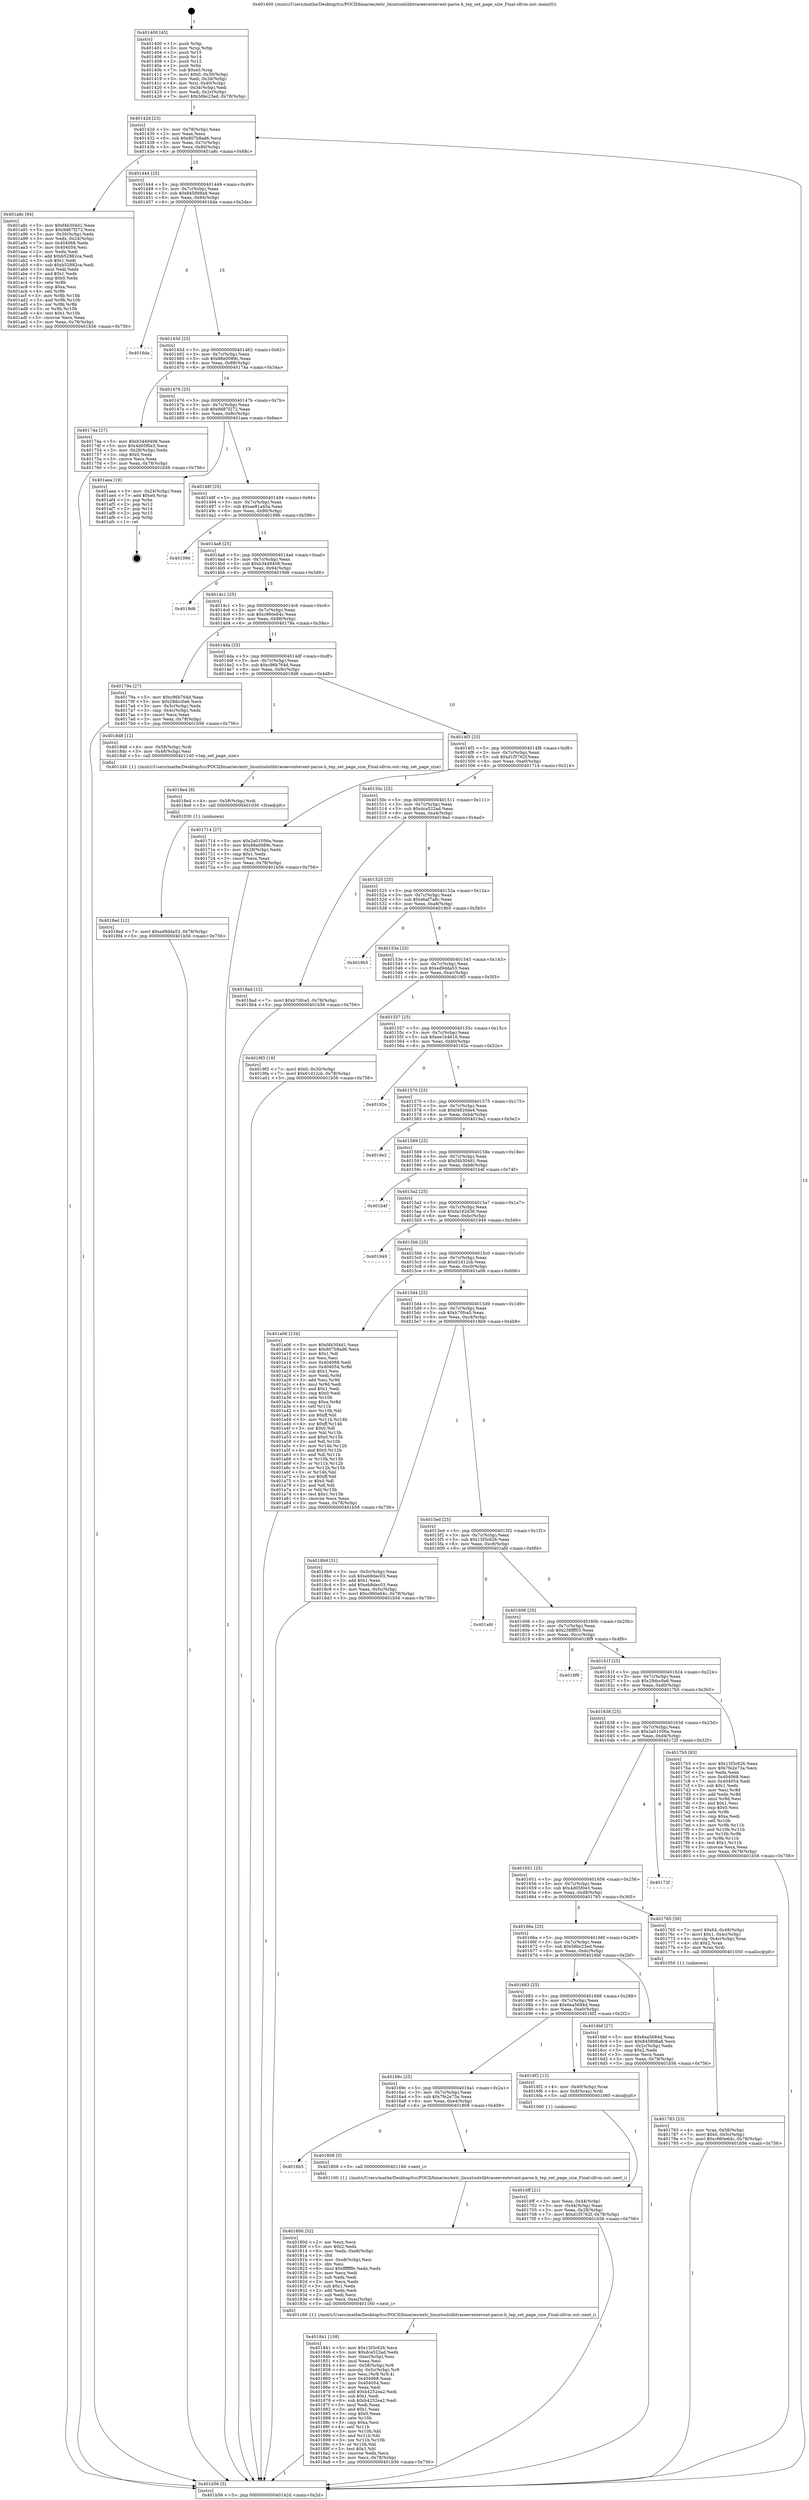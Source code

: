digraph "0x401400" {
  label = "0x401400 (/mnt/c/Users/mathe/Desktop/tcc/POCII/binaries/extr_linuxtoolslibtraceeventevent-parse.h_tep_set_page_size_Final-ollvm.out::main(0))"
  labelloc = "t"
  node[shape=record]

  Entry [label="",width=0.3,height=0.3,shape=circle,fillcolor=black,style=filled]
  "0x40142d" [label="{
     0x40142d [23]\l
     | [instrs]\l
     &nbsp;&nbsp;0x40142d \<+3\>: mov -0x78(%rbp),%eax\l
     &nbsp;&nbsp;0x401430 \<+2\>: mov %eax,%ecx\l
     &nbsp;&nbsp;0x401432 \<+6\>: sub $0x807b8ad6,%ecx\l
     &nbsp;&nbsp;0x401438 \<+3\>: mov %eax,-0x7c(%rbp)\l
     &nbsp;&nbsp;0x40143b \<+3\>: mov %ecx,-0x80(%rbp)\l
     &nbsp;&nbsp;0x40143e \<+6\>: je 0000000000401a8c \<main+0x68c\>\l
  }"]
  "0x401a8c" [label="{
     0x401a8c [94]\l
     | [instrs]\l
     &nbsp;&nbsp;0x401a8c \<+5\>: mov $0xf4b304d1,%eax\l
     &nbsp;&nbsp;0x401a91 \<+5\>: mov $0x9d87f272,%ecx\l
     &nbsp;&nbsp;0x401a96 \<+3\>: mov -0x30(%rbp),%edx\l
     &nbsp;&nbsp;0x401a99 \<+3\>: mov %edx,-0x24(%rbp)\l
     &nbsp;&nbsp;0x401a9c \<+7\>: mov 0x404068,%edx\l
     &nbsp;&nbsp;0x401aa3 \<+7\>: mov 0x404054,%esi\l
     &nbsp;&nbsp;0x401aaa \<+2\>: mov %edx,%edi\l
     &nbsp;&nbsp;0x401aac \<+6\>: add $0xb52982ca,%edi\l
     &nbsp;&nbsp;0x401ab2 \<+3\>: sub $0x1,%edi\l
     &nbsp;&nbsp;0x401ab5 \<+6\>: sub $0xb52982ca,%edi\l
     &nbsp;&nbsp;0x401abb \<+3\>: imul %edi,%edx\l
     &nbsp;&nbsp;0x401abe \<+3\>: and $0x1,%edx\l
     &nbsp;&nbsp;0x401ac1 \<+3\>: cmp $0x0,%edx\l
     &nbsp;&nbsp;0x401ac4 \<+4\>: sete %r8b\l
     &nbsp;&nbsp;0x401ac8 \<+3\>: cmp $0xa,%esi\l
     &nbsp;&nbsp;0x401acb \<+4\>: setl %r9b\l
     &nbsp;&nbsp;0x401acf \<+3\>: mov %r8b,%r10b\l
     &nbsp;&nbsp;0x401ad2 \<+3\>: and %r9b,%r10b\l
     &nbsp;&nbsp;0x401ad5 \<+3\>: xor %r9b,%r8b\l
     &nbsp;&nbsp;0x401ad8 \<+3\>: or %r8b,%r10b\l
     &nbsp;&nbsp;0x401adb \<+4\>: test $0x1,%r10b\l
     &nbsp;&nbsp;0x401adf \<+3\>: cmovne %ecx,%eax\l
     &nbsp;&nbsp;0x401ae2 \<+3\>: mov %eax,-0x78(%rbp)\l
     &nbsp;&nbsp;0x401ae5 \<+5\>: jmp 0000000000401b56 \<main+0x756\>\l
  }"]
  "0x401444" [label="{
     0x401444 [25]\l
     | [instrs]\l
     &nbsp;&nbsp;0x401444 \<+5\>: jmp 0000000000401449 \<main+0x49\>\l
     &nbsp;&nbsp;0x401449 \<+3\>: mov -0x7c(%rbp),%eax\l
     &nbsp;&nbsp;0x40144c \<+5\>: sub $0x845898a8,%eax\l
     &nbsp;&nbsp;0x401451 \<+6\>: mov %eax,-0x84(%rbp)\l
     &nbsp;&nbsp;0x401457 \<+6\>: je 00000000004016da \<main+0x2da\>\l
  }"]
  Exit [label="",width=0.3,height=0.3,shape=circle,fillcolor=black,style=filled,peripheries=2]
  "0x4016da" [label="{
     0x4016da\l
  }", style=dashed]
  "0x40145d" [label="{
     0x40145d [25]\l
     | [instrs]\l
     &nbsp;&nbsp;0x40145d \<+5\>: jmp 0000000000401462 \<main+0x62\>\l
     &nbsp;&nbsp;0x401462 \<+3\>: mov -0x7c(%rbp),%eax\l
     &nbsp;&nbsp;0x401465 \<+5\>: sub $0x88e0089c,%eax\l
     &nbsp;&nbsp;0x40146a \<+6\>: mov %eax,-0x88(%rbp)\l
     &nbsp;&nbsp;0x401470 \<+6\>: je 000000000040174a \<main+0x34a\>\l
  }"]
  "0x4018ed" [label="{
     0x4018ed [12]\l
     | [instrs]\l
     &nbsp;&nbsp;0x4018ed \<+7\>: movl $0xed9dda53,-0x78(%rbp)\l
     &nbsp;&nbsp;0x4018f4 \<+5\>: jmp 0000000000401b56 \<main+0x756\>\l
  }"]
  "0x40174a" [label="{
     0x40174a [27]\l
     | [instrs]\l
     &nbsp;&nbsp;0x40174a \<+5\>: mov $0xb3449408,%eax\l
     &nbsp;&nbsp;0x40174f \<+5\>: mov $0x4d05f0e3,%ecx\l
     &nbsp;&nbsp;0x401754 \<+3\>: mov -0x28(%rbp),%edx\l
     &nbsp;&nbsp;0x401757 \<+3\>: cmp $0x0,%edx\l
     &nbsp;&nbsp;0x40175a \<+3\>: cmove %ecx,%eax\l
     &nbsp;&nbsp;0x40175d \<+3\>: mov %eax,-0x78(%rbp)\l
     &nbsp;&nbsp;0x401760 \<+5\>: jmp 0000000000401b56 \<main+0x756\>\l
  }"]
  "0x401476" [label="{
     0x401476 [25]\l
     | [instrs]\l
     &nbsp;&nbsp;0x401476 \<+5\>: jmp 000000000040147b \<main+0x7b\>\l
     &nbsp;&nbsp;0x40147b \<+3\>: mov -0x7c(%rbp),%eax\l
     &nbsp;&nbsp;0x40147e \<+5\>: sub $0x9d87f272,%eax\l
     &nbsp;&nbsp;0x401483 \<+6\>: mov %eax,-0x8c(%rbp)\l
     &nbsp;&nbsp;0x401489 \<+6\>: je 0000000000401aea \<main+0x6ea\>\l
  }"]
  "0x4018e4" [label="{
     0x4018e4 [9]\l
     | [instrs]\l
     &nbsp;&nbsp;0x4018e4 \<+4\>: mov -0x58(%rbp),%rdi\l
     &nbsp;&nbsp;0x4018e8 \<+5\>: call 0000000000401030 \<free@plt\>\l
     | [calls]\l
     &nbsp;&nbsp;0x401030 \{1\} (unknown)\l
  }"]
  "0x401aea" [label="{
     0x401aea [19]\l
     | [instrs]\l
     &nbsp;&nbsp;0x401aea \<+3\>: mov -0x24(%rbp),%eax\l
     &nbsp;&nbsp;0x401aed \<+7\>: add $0xe0,%rsp\l
     &nbsp;&nbsp;0x401af4 \<+1\>: pop %rbx\l
     &nbsp;&nbsp;0x401af5 \<+2\>: pop %r12\l
     &nbsp;&nbsp;0x401af7 \<+2\>: pop %r14\l
     &nbsp;&nbsp;0x401af9 \<+2\>: pop %r15\l
     &nbsp;&nbsp;0x401afb \<+1\>: pop %rbp\l
     &nbsp;&nbsp;0x401afc \<+1\>: ret\l
  }"]
  "0x40148f" [label="{
     0x40148f [25]\l
     | [instrs]\l
     &nbsp;&nbsp;0x40148f \<+5\>: jmp 0000000000401494 \<main+0x94\>\l
     &nbsp;&nbsp;0x401494 \<+3\>: mov -0x7c(%rbp),%eax\l
     &nbsp;&nbsp;0x401497 \<+5\>: sub $0xae81a45a,%eax\l
     &nbsp;&nbsp;0x40149c \<+6\>: mov %eax,-0x90(%rbp)\l
     &nbsp;&nbsp;0x4014a2 \<+6\>: je 0000000000401996 \<main+0x596\>\l
  }"]
  "0x401841" [label="{
     0x401841 [108]\l
     | [instrs]\l
     &nbsp;&nbsp;0x401841 \<+5\>: mov $0x15f3c626,%ecx\l
     &nbsp;&nbsp;0x401846 \<+5\>: mov $0xdca522ad,%edx\l
     &nbsp;&nbsp;0x40184b \<+6\>: mov -0xec(%rbp),%esi\l
     &nbsp;&nbsp;0x401851 \<+3\>: imul %eax,%esi\l
     &nbsp;&nbsp;0x401854 \<+4\>: mov -0x58(%rbp),%r8\l
     &nbsp;&nbsp;0x401858 \<+4\>: movslq -0x5c(%rbp),%r9\l
     &nbsp;&nbsp;0x40185c \<+4\>: mov %esi,(%r8,%r9,4)\l
     &nbsp;&nbsp;0x401860 \<+7\>: mov 0x404068,%eax\l
     &nbsp;&nbsp;0x401867 \<+7\>: mov 0x404054,%esi\l
     &nbsp;&nbsp;0x40186e \<+2\>: mov %eax,%edi\l
     &nbsp;&nbsp;0x401870 \<+6\>: add $0xb4252ea2,%edi\l
     &nbsp;&nbsp;0x401876 \<+3\>: sub $0x1,%edi\l
     &nbsp;&nbsp;0x401879 \<+6\>: sub $0xb4252ea2,%edi\l
     &nbsp;&nbsp;0x40187f \<+3\>: imul %edi,%eax\l
     &nbsp;&nbsp;0x401882 \<+3\>: and $0x1,%eax\l
     &nbsp;&nbsp;0x401885 \<+3\>: cmp $0x0,%eax\l
     &nbsp;&nbsp;0x401888 \<+4\>: sete %r10b\l
     &nbsp;&nbsp;0x40188c \<+3\>: cmp $0xa,%esi\l
     &nbsp;&nbsp;0x40188f \<+4\>: setl %r11b\l
     &nbsp;&nbsp;0x401893 \<+3\>: mov %r10b,%bl\l
     &nbsp;&nbsp;0x401896 \<+3\>: and %r11b,%bl\l
     &nbsp;&nbsp;0x401899 \<+3\>: xor %r11b,%r10b\l
     &nbsp;&nbsp;0x40189c \<+3\>: or %r10b,%bl\l
     &nbsp;&nbsp;0x40189f \<+3\>: test $0x1,%bl\l
     &nbsp;&nbsp;0x4018a2 \<+3\>: cmovne %edx,%ecx\l
     &nbsp;&nbsp;0x4018a5 \<+3\>: mov %ecx,-0x78(%rbp)\l
     &nbsp;&nbsp;0x4018a8 \<+5\>: jmp 0000000000401b56 \<main+0x756\>\l
  }"]
  "0x401996" [label="{
     0x401996\l
  }", style=dashed]
  "0x4014a8" [label="{
     0x4014a8 [25]\l
     | [instrs]\l
     &nbsp;&nbsp;0x4014a8 \<+5\>: jmp 00000000004014ad \<main+0xad\>\l
     &nbsp;&nbsp;0x4014ad \<+3\>: mov -0x7c(%rbp),%eax\l
     &nbsp;&nbsp;0x4014b0 \<+5\>: sub $0xb3449408,%eax\l
     &nbsp;&nbsp;0x4014b5 \<+6\>: mov %eax,-0x94(%rbp)\l
     &nbsp;&nbsp;0x4014bb \<+6\>: je 00000000004019d6 \<main+0x5d6\>\l
  }"]
  "0x40180d" [label="{
     0x40180d [52]\l
     | [instrs]\l
     &nbsp;&nbsp;0x40180d \<+2\>: xor %ecx,%ecx\l
     &nbsp;&nbsp;0x40180f \<+5\>: mov $0x2,%edx\l
     &nbsp;&nbsp;0x401814 \<+6\>: mov %edx,-0xe8(%rbp)\l
     &nbsp;&nbsp;0x40181a \<+1\>: cltd\l
     &nbsp;&nbsp;0x40181b \<+6\>: mov -0xe8(%rbp),%esi\l
     &nbsp;&nbsp;0x401821 \<+2\>: idiv %esi\l
     &nbsp;&nbsp;0x401823 \<+6\>: imul $0xfffffffe,%edx,%edx\l
     &nbsp;&nbsp;0x401829 \<+2\>: mov %ecx,%edi\l
     &nbsp;&nbsp;0x40182b \<+2\>: sub %edx,%edi\l
     &nbsp;&nbsp;0x40182d \<+2\>: mov %ecx,%edx\l
     &nbsp;&nbsp;0x40182f \<+3\>: sub $0x1,%edx\l
     &nbsp;&nbsp;0x401832 \<+2\>: add %edx,%edi\l
     &nbsp;&nbsp;0x401834 \<+2\>: sub %edi,%ecx\l
     &nbsp;&nbsp;0x401836 \<+6\>: mov %ecx,-0xec(%rbp)\l
     &nbsp;&nbsp;0x40183c \<+5\>: call 0000000000401160 \<next_i\>\l
     | [calls]\l
     &nbsp;&nbsp;0x401160 \{1\} (/mnt/c/Users/mathe/Desktop/tcc/POCII/binaries/extr_linuxtoolslibtraceeventevent-parse.h_tep_set_page_size_Final-ollvm.out::next_i)\l
  }"]
  "0x4019d6" [label="{
     0x4019d6\l
  }", style=dashed]
  "0x4014c1" [label="{
     0x4014c1 [25]\l
     | [instrs]\l
     &nbsp;&nbsp;0x4014c1 \<+5\>: jmp 00000000004014c6 \<main+0xc6\>\l
     &nbsp;&nbsp;0x4014c6 \<+3\>: mov -0x7c(%rbp),%eax\l
     &nbsp;&nbsp;0x4014c9 \<+5\>: sub $0xc960e64c,%eax\l
     &nbsp;&nbsp;0x4014ce \<+6\>: mov %eax,-0x98(%rbp)\l
     &nbsp;&nbsp;0x4014d4 \<+6\>: je 000000000040179a \<main+0x39a\>\l
  }"]
  "0x4016b5" [label="{
     0x4016b5\l
  }", style=dashed]
  "0x40179a" [label="{
     0x40179a [27]\l
     | [instrs]\l
     &nbsp;&nbsp;0x40179a \<+5\>: mov $0xc96b764d,%eax\l
     &nbsp;&nbsp;0x40179f \<+5\>: mov $0x29dcc0a6,%ecx\l
     &nbsp;&nbsp;0x4017a4 \<+3\>: mov -0x5c(%rbp),%edx\l
     &nbsp;&nbsp;0x4017a7 \<+3\>: cmp -0x4c(%rbp),%edx\l
     &nbsp;&nbsp;0x4017aa \<+3\>: cmovl %ecx,%eax\l
     &nbsp;&nbsp;0x4017ad \<+3\>: mov %eax,-0x78(%rbp)\l
     &nbsp;&nbsp;0x4017b0 \<+5\>: jmp 0000000000401b56 \<main+0x756\>\l
  }"]
  "0x4014da" [label="{
     0x4014da [25]\l
     | [instrs]\l
     &nbsp;&nbsp;0x4014da \<+5\>: jmp 00000000004014df \<main+0xdf\>\l
     &nbsp;&nbsp;0x4014df \<+3\>: mov -0x7c(%rbp),%eax\l
     &nbsp;&nbsp;0x4014e2 \<+5\>: sub $0xc96b764d,%eax\l
     &nbsp;&nbsp;0x4014e7 \<+6\>: mov %eax,-0x9c(%rbp)\l
     &nbsp;&nbsp;0x4014ed \<+6\>: je 00000000004018d8 \<main+0x4d8\>\l
  }"]
  "0x401808" [label="{
     0x401808 [5]\l
     | [instrs]\l
     &nbsp;&nbsp;0x401808 \<+5\>: call 0000000000401160 \<next_i\>\l
     | [calls]\l
     &nbsp;&nbsp;0x401160 \{1\} (/mnt/c/Users/mathe/Desktop/tcc/POCII/binaries/extr_linuxtoolslibtraceeventevent-parse.h_tep_set_page_size_Final-ollvm.out::next_i)\l
  }"]
  "0x4018d8" [label="{
     0x4018d8 [12]\l
     | [instrs]\l
     &nbsp;&nbsp;0x4018d8 \<+4\>: mov -0x58(%rbp),%rdi\l
     &nbsp;&nbsp;0x4018dc \<+3\>: mov -0x48(%rbp),%esi\l
     &nbsp;&nbsp;0x4018df \<+5\>: call 0000000000401240 \<tep_set_page_size\>\l
     | [calls]\l
     &nbsp;&nbsp;0x401240 \{1\} (/mnt/c/Users/mathe/Desktop/tcc/POCII/binaries/extr_linuxtoolslibtraceeventevent-parse.h_tep_set_page_size_Final-ollvm.out::tep_set_page_size)\l
  }"]
  "0x4014f3" [label="{
     0x4014f3 [25]\l
     | [instrs]\l
     &nbsp;&nbsp;0x4014f3 \<+5\>: jmp 00000000004014f8 \<main+0xf8\>\l
     &nbsp;&nbsp;0x4014f8 \<+3\>: mov -0x7c(%rbp),%eax\l
     &nbsp;&nbsp;0x4014fb \<+5\>: sub $0xd1f5762f,%eax\l
     &nbsp;&nbsp;0x401500 \<+6\>: mov %eax,-0xa0(%rbp)\l
     &nbsp;&nbsp;0x401506 \<+6\>: je 0000000000401714 \<main+0x314\>\l
  }"]
  "0x401783" [label="{
     0x401783 [23]\l
     | [instrs]\l
     &nbsp;&nbsp;0x401783 \<+4\>: mov %rax,-0x58(%rbp)\l
     &nbsp;&nbsp;0x401787 \<+7\>: movl $0x0,-0x5c(%rbp)\l
     &nbsp;&nbsp;0x40178e \<+7\>: movl $0xc960e64c,-0x78(%rbp)\l
     &nbsp;&nbsp;0x401795 \<+5\>: jmp 0000000000401b56 \<main+0x756\>\l
  }"]
  "0x401714" [label="{
     0x401714 [27]\l
     | [instrs]\l
     &nbsp;&nbsp;0x401714 \<+5\>: mov $0x2a01056a,%eax\l
     &nbsp;&nbsp;0x401719 \<+5\>: mov $0x88e0089c,%ecx\l
     &nbsp;&nbsp;0x40171e \<+3\>: mov -0x28(%rbp),%edx\l
     &nbsp;&nbsp;0x401721 \<+3\>: cmp $0x1,%edx\l
     &nbsp;&nbsp;0x401724 \<+3\>: cmovl %ecx,%eax\l
     &nbsp;&nbsp;0x401727 \<+3\>: mov %eax,-0x78(%rbp)\l
     &nbsp;&nbsp;0x40172a \<+5\>: jmp 0000000000401b56 \<main+0x756\>\l
  }"]
  "0x40150c" [label="{
     0x40150c [25]\l
     | [instrs]\l
     &nbsp;&nbsp;0x40150c \<+5\>: jmp 0000000000401511 \<main+0x111\>\l
     &nbsp;&nbsp;0x401511 \<+3\>: mov -0x7c(%rbp),%eax\l
     &nbsp;&nbsp;0x401514 \<+5\>: sub $0xdca522ad,%eax\l
     &nbsp;&nbsp;0x401519 \<+6\>: mov %eax,-0xa4(%rbp)\l
     &nbsp;&nbsp;0x40151f \<+6\>: je 00000000004018ad \<main+0x4ad\>\l
  }"]
  "0x4016ff" [label="{
     0x4016ff [21]\l
     | [instrs]\l
     &nbsp;&nbsp;0x4016ff \<+3\>: mov %eax,-0x44(%rbp)\l
     &nbsp;&nbsp;0x401702 \<+3\>: mov -0x44(%rbp),%eax\l
     &nbsp;&nbsp;0x401705 \<+3\>: mov %eax,-0x28(%rbp)\l
     &nbsp;&nbsp;0x401708 \<+7\>: movl $0xd1f5762f,-0x78(%rbp)\l
     &nbsp;&nbsp;0x40170f \<+5\>: jmp 0000000000401b56 \<main+0x756\>\l
  }"]
  "0x4018ad" [label="{
     0x4018ad [12]\l
     | [instrs]\l
     &nbsp;&nbsp;0x4018ad \<+7\>: movl $0xb70fca5,-0x78(%rbp)\l
     &nbsp;&nbsp;0x4018b4 \<+5\>: jmp 0000000000401b56 \<main+0x756\>\l
  }"]
  "0x401525" [label="{
     0x401525 [25]\l
     | [instrs]\l
     &nbsp;&nbsp;0x401525 \<+5\>: jmp 000000000040152a \<main+0x12a\>\l
     &nbsp;&nbsp;0x40152a \<+3\>: mov -0x7c(%rbp),%eax\l
     &nbsp;&nbsp;0x40152d \<+5\>: sub $0xebaf7a8c,%eax\l
     &nbsp;&nbsp;0x401532 \<+6\>: mov %eax,-0xa8(%rbp)\l
     &nbsp;&nbsp;0x401538 \<+6\>: je 00000000004019b5 \<main+0x5b5\>\l
  }"]
  "0x40169c" [label="{
     0x40169c [25]\l
     | [instrs]\l
     &nbsp;&nbsp;0x40169c \<+5\>: jmp 00000000004016a1 \<main+0x2a1\>\l
     &nbsp;&nbsp;0x4016a1 \<+3\>: mov -0x7c(%rbp),%eax\l
     &nbsp;&nbsp;0x4016a4 \<+5\>: sub $0x7fe2e73a,%eax\l
     &nbsp;&nbsp;0x4016a9 \<+6\>: mov %eax,-0xe4(%rbp)\l
     &nbsp;&nbsp;0x4016af \<+6\>: je 0000000000401808 \<main+0x408\>\l
  }"]
  "0x4019b5" [label="{
     0x4019b5\l
  }", style=dashed]
  "0x40153e" [label="{
     0x40153e [25]\l
     | [instrs]\l
     &nbsp;&nbsp;0x40153e \<+5\>: jmp 0000000000401543 \<main+0x143\>\l
     &nbsp;&nbsp;0x401543 \<+3\>: mov -0x7c(%rbp),%eax\l
     &nbsp;&nbsp;0x401546 \<+5\>: sub $0xed9dda53,%eax\l
     &nbsp;&nbsp;0x40154b \<+6\>: mov %eax,-0xac(%rbp)\l
     &nbsp;&nbsp;0x401551 \<+6\>: je 00000000004019f3 \<main+0x5f3\>\l
  }"]
  "0x4016f2" [label="{
     0x4016f2 [13]\l
     | [instrs]\l
     &nbsp;&nbsp;0x4016f2 \<+4\>: mov -0x40(%rbp),%rax\l
     &nbsp;&nbsp;0x4016f6 \<+4\>: mov 0x8(%rax),%rdi\l
     &nbsp;&nbsp;0x4016fa \<+5\>: call 0000000000401060 \<atoi@plt\>\l
     | [calls]\l
     &nbsp;&nbsp;0x401060 \{1\} (unknown)\l
  }"]
  "0x4019f3" [label="{
     0x4019f3 [19]\l
     | [instrs]\l
     &nbsp;&nbsp;0x4019f3 \<+7\>: movl $0x0,-0x30(%rbp)\l
     &nbsp;&nbsp;0x4019fa \<+7\>: movl $0x61d12cb,-0x78(%rbp)\l
     &nbsp;&nbsp;0x401a01 \<+5\>: jmp 0000000000401b56 \<main+0x756\>\l
  }"]
  "0x401557" [label="{
     0x401557 [25]\l
     | [instrs]\l
     &nbsp;&nbsp;0x401557 \<+5\>: jmp 000000000040155c \<main+0x15c\>\l
     &nbsp;&nbsp;0x40155c \<+3\>: mov -0x7c(%rbp),%eax\l
     &nbsp;&nbsp;0x40155f \<+5\>: sub $0xee1b4616,%eax\l
     &nbsp;&nbsp;0x401564 \<+6\>: mov %eax,-0xb0(%rbp)\l
     &nbsp;&nbsp;0x40156a \<+6\>: je 000000000040192e \<main+0x52e\>\l
  }"]
  "0x401400" [label="{
     0x401400 [45]\l
     | [instrs]\l
     &nbsp;&nbsp;0x401400 \<+1\>: push %rbp\l
     &nbsp;&nbsp;0x401401 \<+3\>: mov %rsp,%rbp\l
     &nbsp;&nbsp;0x401404 \<+2\>: push %r15\l
     &nbsp;&nbsp;0x401406 \<+2\>: push %r14\l
     &nbsp;&nbsp;0x401408 \<+2\>: push %r12\l
     &nbsp;&nbsp;0x40140a \<+1\>: push %rbx\l
     &nbsp;&nbsp;0x40140b \<+7\>: sub $0xe0,%rsp\l
     &nbsp;&nbsp;0x401412 \<+7\>: movl $0x0,-0x30(%rbp)\l
     &nbsp;&nbsp;0x401419 \<+3\>: mov %edi,-0x34(%rbp)\l
     &nbsp;&nbsp;0x40141c \<+4\>: mov %rsi,-0x40(%rbp)\l
     &nbsp;&nbsp;0x401420 \<+3\>: mov -0x34(%rbp),%edi\l
     &nbsp;&nbsp;0x401423 \<+3\>: mov %edi,-0x2c(%rbp)\l
     &nbsp;&nbsp;0x401426 \<+7\>: movl $0x56bc23ed,-0x78(%rbp)\l
  }"]
  "0x40192e" [label="{
     0x40192e\l
  }", style=dashed]
  "0x401570" [label="{
     0x401570 [25]\l
     | [instrs]\l
     &nbsp;&nbsp;0x401570 \<+5\>: jmp 0000000000401575 \<main+0x175\>\l
     &nbsp;&nbsp;0x401575 \<+3\>: mov -0x7c(%rbp),%eax\l
     &nbsp;&nbsp;0x401578 \<+5\>: sub $0xf4820de4,%eax\l
     &nbsp;&nbsp;0x40157d \<+6\>: mov %eax,-0xb4(%rbp)\l
     &nbsp;&nbsp;0x401583 \<+6\>: je 00000000004019e2 \<main+0x5e2\>\l
  }"]
  "0x401b56" [label="{
     0x401b56 [5]\l
     | [instrs]\l
     &nbsp;&nbsp;0x401b56 \<+5\>: jmp 000000000040142d \<main+0x2d\>\l
  }"]
  "0x4019e2" [label="{
     0x4019e2\l
  }", style=dashed]
  "0x401589" [label="{
     0x401589 [25]\l
     | [instrs]\l
     &nbsp;&nbsp;0x401589 \<+5\>: jmp 000000000040158e \<main+0x18e\>\l
     &nbsp;&nbsp;0x40158e \<+3\>: mov -0x7c(%rbp),%eax\l
     &nbsp;&nbsp;0x401591 \<+5\>: sub $0xf4b304d1,%eax\l
     &nbsp;&nbsp;0x401596 \<+6\>: mov %eax,-0xb8(%rbp)\l
     &nbsp;&nbsp;0x40159c \<+6\>: je 0000000000401b4f \<main+0x74f\>\l
  }"]
  "0x401683" [label="{
     0x401683 [25]\l
     | [instrs]\l
     &nbsp;&nbsp;0x401683 \<+5\>: jmp 0000000000401688 \<main+0x288\>\l
     &nbsp;&nbsp;0x401688 \<+3\>: mov -0x7c(%rbp),%eax\l
     &nbsp;&nbsp;0x40168b \<+5\>: sub $0x6ea5684d,%eax\l
     &nbsp;&nbsp;0x401690 \<+6\>: mov %eax,-0xe0(%rbp)\l
     &nbsp;&nbsp;0x401696 \<+6\>: je 00000000004016f2 \<main+0x2f2\>\l
  }"]
  "0x401b4f" [label="{
     0x401b4f\l
  }", style=dashed]
  "0x4015a2" [label="{
     0x4015a2 [25]\l
     | [instrs]\l
     &nbsp;&nbsp;0x4015a2 \<+5\>: jmp 00000000004015a7 \<main+0x1a7\>\l
     &nbsp;&nbsp;0x4015a7 \<+3\>: mov -0x7c(%rbp),%eax\l
     &nbsp;&nbsp;0x4015aa \<+5\>: sub $0xfa162d36,%eax\l
     &nbsp;&nbsp;0x4015af \<+6\>: mov %eax,-0xbc(%rbp)\l
     &nbsp;&nbsp;0x4015b5 \<+6\>: je 0000000000401949 \<main+0x549\>\l
  }"]
  "0x4016bf" [label="{
     0x4016bf [27]\l
     | [instrs]\l
     &nbsp;&nbsp;0x4016bf \<+5\>: mov $0x6ea5684d,%eax\l
     &nbsp;&nbsp;0x4016c4 \<+5\>: mov $0x845898a8,%ecx\l
     &nbsp;&nbsp;0x4016c9 \<+3\>: mov -0x2c(%rbp),%edx\l
     &nbsp;&nbsp;0x4016cc \<+3\>: cmp $0x2,%edx\l
     &nbsp;&nbsp;0x4016cf \<+3\>: cmovne %ecx,%eax\l
     &nbsp;&nbsp;0x4016d2 \<+3\>: mov %eax,-0x78(%rbp)\l
     &nbsp;&nbsp;0x4016d5 \<+5\>: jmp 0000000000401b56 \<main+0x756\>\l
  }"]
  "0x401949" [label="{
     0x401949\l
  }", style=dashed]
  "0x4015bb" [label="{
     0x4015bb [25]\l
     | [instrs]\l
     &nbsp;&nbsp;0x4015bb \<+5\>: jmp 00000000004015c0 \<main+0x1c0\>\l
     &nbsp;&nbsp;0x4015c0 \<+3\>: mov -0x7c(%rbp),%eax\l
     &nbsp;&nbsp;0x4015c3 \<+5\>: sub $0x61d12cb,%eax\l
     &nbsp;&nbsp;0x4015c8 \<+6\>: mov %eax,-0xc0(%rbp)\l
     &nbsp;&nbsp;0x4015ce \<+6\>: je 0000000000401a06 \<main+0x606\>\l
  }"]
  "0x40166a" [label="{
     0x40166a [25]\l
     | [instrs]\l
     &nbsp;&nbsp;0x40166a \<+5\>: jmp 000000000040166f \<main+0x26f\>\l
     &nbsp;&nbsp;0x40166f \<+3\>: mov -0x7c(%rbp),%eax\l
     &nbsp;&nbsp;0x401672 \<+5\>: sub $0x56bc23ed,%eax\l
     &nbsp;&nbsp;0x401677 \<+6\>: mov %eax,-0xdc(%rbp)\l
     &nbsp;&nbsp;0x40167d \<+6\>: je 00000000004016bf \<main+0x2bf\>\l
  }"]
  "0x401a06" [label="{
     0x401a06 [134]\l
     | [instrs]\l
     &nbsp;&nbsp;0x401a06 \<+5\>: mov $0xf4b304d1,%eax\l
     &nbsp;&nbsp;0x401a0b \<+5\>: mov $0x807b8ad6,%ecx\l
     &nbsp;&nbsp;0x401a10 \<+2\>: mov $0x1,%dl\l
     &nbsp;&nbsp;0x401a12 \<+2\>: xor %esi,%esi\l
     &nbsp;&nbsp;0x401a14 \<+7\>: mov 0x404068,%edi\l
     &nbsp;&nbsp;0x401a1b \<+8\>: mov 0x404054,%r8d\l
     &nbsp;&nbsp;0x401a23 \<+3\>: sub $0x1,%esi\l
     &nbsp;&nbsp;0x401a26 \<+3\>: mov %edi,%r9d\l
     &nbsp;&nbsp;0x401a29 \<+3\>: add %esi,%r9d\l
     &nbsp;&nbsp;0x401a2c \<+4\>: imul %r9d,%edi\l
     &nbsp;&nbsp;0x401a30 \<+3\>: and $0x1,%edi\l
     &nbsp;&nbsp;0x401a33 \<+3\>: cmp $0x0,%edi\l
     &nbsp;&nbsp;0x401a36 \<+4\>: sete %r10b\l
     &nbsp;&nbsp;0x401a3a \<+4\>: cmp $0xa,%r8d\l
     &nbsp;&nbsp;0x401a3e \<+4\>: setl %r11b\l
     &nbsp;&nbsp;0x401a42 \<+3\>: mov %r10b,%bl\l
     &nbsp;&nbsp;0x401a45 \<+3\>: xor $0xff,%bl\l
     &nbsp;&nbsp;0x401a48 \<+3\>: mov %r11b,%r14b\l
     &nbsp;&nbsp;0x401a4b \<+4\>: xor $0xff,%r14b\l
     &nbsp;&nbsp;0x401a4f \<+3\>: xor $0x0,%dl\l
     &nbsp;&nbsp;0x401a52 \<+3\>: mov %bl,%r15b\l
     &nbsp;&nbsp;0x401a55 \<+4\>: and $0x0,%r15b\l
     &nbsp;&nbsp;0x401a59 \<+3\>: and %dl,%r10b\l
     &nbsp;&nbsp;0x401a5c \<+3\>: mov %r14b,%r12b\l
     &nbsp;&nbsp;0x401a5f \<+4\>: and $0x0,%r12b\l
     &nbsp;&nbsp;0x401a63 \<+3\>: and %dl,%r11b\l
     &nbsp;&nbsp;0x401a66 \<+3\>: or %r10b,%r15b\l
     &nbsp;&nbsp;0x401a69 \<+3\>: or %r11b,%r12b\l
     &nbsp;&nbsp;0x401a6c \<+3\>: xor %r12b,%r15b\l
     &nbsp;&nbsp;0x401a6f \<+3\>: or %r14b,%bl\l
     &nbsp;&nbsp;0x401a72 \<+3\>: xor $0xff,%bl\l
     &nbsp;&nbsp;0x401a75 \<+3\>: or $0x0,%dl\l
     &nbsp;&nbsp;0x401a78 \<+2\>: and %dl,%bl\l
     &nbsp;&nbsp;0x401a7a \<+3\>: or %bl,%r15b\l
     &nbsp;&nbsp;0x401a7d \<+4\>: test $0x1,%r15b\l
     &nbsp;&nbsp;0x401a81 \<+3\>: cmovne %ecx,%eax\l
     &nbsp;&nbsp;0x401a84 \<+3\>: mov %eax,-0x78(%rbp)\l
     &nbsp;&nbsp;0x401a87 \<+5\>: jmp 0000000000401b56 \<main+0x756\>\l
  }"]
  "0x4015d4" [label="{
     0x4015d4 [25]\l
     | [instrs]\l
     &nbsp;&nbsp;0x4015d4 \<+5\>: jmp 00000000004015d9 \<main+0x1d9\>\l
     &nbsp;&nbsp;0x4015d9 \<+3\>: mov -0x7c(%rbp),%eax\l
     &nbsp;&nbsp;0x4015dc \<+5\>: sub $0xb70fca5,%eax\l
     &nbsp;&nbsp;0x4015e1 \<+6\>: mov %eax,-0xc4(%rbp)\l
     &nbsp;&nbsp;0x4015e7 \<+6\>: je 00000000004018b9 \<main+0x4b9\>\l
  }"]
  "0x401765" [label="{
     0x401765 [30]\l
     | [instrs]\l
     &nbsp;&nbsp;0x401765 \<+7\>: movl $0x64,-0x48(%rbp)\l
     &nbsp;&nbsp;0x40176c \<+7\>: movl $0x1,-0x4c(%rbp)\l
     &nbsp;&nbsp;0x401773 \<+4\>: movslq -0x4c(%rbp),%rax\l
     &nbsp;&nbsp;0x401777 \<+4\>: shl $0x2,%rax\l
     &nbsp;&nbsp;0x40177b \<+3\>: mov %rax,%rdi\l
     &nbsp;&nbsp;0x40177e \<+5\>: call 0000000000401050 \<malloc@plt\>\l
     | [calls]\l
     &nbsp;&nbsp;0x401050 \{1\} (unknown)\l
  }"]
  "0x4018b9" [label="{
     0x4018b9 [31]\l
     | [instrs]\l
     &nbsp;&nbsp;0x4018b9 \<+3\>: mov -0x5c(%rbp),%eax\l
     &nbsp;&nbsp;0x4018bc \<+5\>: sub $0xeb8dec03,%eax\l
     &nbsp;&nbsp;0x4018c1 \<+3\>: add $0x1,%eax\l
     &nbsp;&nbsp;0x4018c4 \<+5\>: add $0xeb8dec03,%eax\l
     &nbsp;&nbsp;0x4018c9 \<+3\>: mov %eax,-0x5c(%rbp)\l
     &nbsp;&nbsp;0x4018cc \<+7\>: movl $0xc960e64c,-0x78(%rbp)\l
     &nbsp;&nbsp;0x4018d3 \<+5\>: jmp 0000000000401b56 \<main+0x756\>\l
  }"]
  "0x4015ed" [label="{
     0x4015ed [25]\l
     | [instrs]\l
     &nbsp;&nbsp;0x4015ed \<+5\>: jmp 00000000004015f2 \<main+0x1f2\>\l
     &nbsp;&nbsp;0x4015f2 \<+3\>: mov -0x7c(%rbp),%eax\l
     &nbsp;&nbsp;0x4015f5 \<+5\>: sub $0x15f3c626,%eax\l
     &nbsp;&nbsp;0x4015fa \<+6\>: mov %eax,-0xc8(%rbp)\l
     &nbsp;&nbsp;0x401600 \<+6\>: je 0000000000401afd \<main+0x6fd\>\l
  }"]
  "0x401651" [label="{
     0x401651 [25]\l
     | [instrs]\l
     &nbsp;&nbsp;0x401651 \<+5\>: jmp 0000000000401656 \<main+0x256\>\l
     &nbsp;&nbsp;0x401656 \<+3\>: mov -0x7c(%rbp),%eax\l
     &nbsp;&nbsp;0x401659 \<+5\>: sub $0x4d05f0e3,%eax\l
     &nbsp;&nbsp;0x40165e \<+6\>: mov %eax,-0xd8(%rbp)\l
     &nbsp;&nbsp;0x401664 \<+6\>: je 0000000000401765 \<main+0x365\>\l
  }"]
  "0x401afd" [label="{
     0x401afd\l
  }", style=dashed]
  "0x401606" [label="{
     0x401606 [25]\l
     | [instrs]\l
     &nbsp;&nbsp;0x401606 \<+5\>: jmp 000000000040160b \<main+0x20b\>\l
     &nbsp;&nbsp;0x40160b \<+3\>: mov -0x7c(%rbp),%eax\l
     &nbsp;&nbsp;0x40160e \<+5\>: sub $0x238fff03,%eax\l
     &nbsp;&nbsp;0x401613 \<+6\>: mov %eax,-0xcc(%rbp)\l
     &nbsp;&nbsp;0x401619 \<+6\>: je 00000000004018f9 \<main+0x4f9\>\l
  }"]
  "0x40172f" [label="{
     0x40172f\l
  }", style=dashed]
  "0x4018f9" [label="{
     0x4018f9\l
  }", style=dashed]
  "0x40161f" [label="{
     0x40161f [25]\l
     | [instrs]\l
     &nbsp;&nbsp;0x40161f \<+5\>: jmp 0000000000401624 \<main+0x224\>\l
     &nbsp;&nbsp;0x401624 \<+3\>: mov -0x7c(%rbp),%eax\l
     &nbsp;&nbsp;0x401627 \<+5\>: sub $0x29dcc0a6,%eax\l
     &nbsp;&nbsp;0x40162c \<+6\>: mov %eax,-0xd0(%rbp)\l
     &nbsp;&nbsp;0x401632 \<+6\>: je 00000000004017b5 \<main+0x3b5\>\l
  }"]
  "0x401638" [label="{
     0x401638 [25]\l
     | [instrs]\l
     &nbsp;&nbsp;0x401638 \<+5\>: jmp 000000000040163d \<main+0x23d\>\l
     &nbsp;&nbsp;0x40163d \<+3\>: mov -0x7c(%rbp),%eax\l
     &nbsp;&nbsp;0x401640 \<+5\>: sub $0x2a01056a,%eax\l
     &nbsp;&nbsp;0x401645 \<+6\>: mov %eax,-0xd4(%rbp)\l
     &nbsp;&nbsp;0x40164b \<+6\>: je 000000000040172f \<main+0x32f\>\l
  }"]
  "0x4017b5" [label="{
     0x4017b5 [83]\l
     | [instrs]\l
     &nbsp;&nbsp;0x4017b5 \<+5\>: mov $0x15f3c626,%eax\l
     &nbsp;&nbsp;0x4017ba \<+5\>: mov $0x7fe2e73a,%ecx\l
     &nbsp;&nbsp;0x4017bf \<+2\>: xor %edx,%edx\l
     &nbsp;&nbsp;0x4017c1 \<+7\>: mov 0x404068,%esi\l
     &nbsp;&nbsp;0x4017c8 \<+7\>: mov 0x404054,%edi\l
     &nbsp;&nbsp;0x4017cf \<+3\>: sub $0x1,%edx\l
     &nbsp;&nbsp;0x4017d2 \<+3\>: mov %esi,%r8d\l
     &nbsp;&nbsp;0x4017d5 \<+3\>: add %edx,%r8d\l
     &nbsp;&nbsp;0x4017d8 \<+4\>: imul %r8d,%esi\l
     &nbsp;&nbsp;0x4017dc \<+3\>: and $0x1,%esi\l
     &nbsp;&nbsp;0x4017df \<+3\>: cmp $0x0,%esi\l
     &nbsp;&nbsp;0x4017e2 \<+4\>: sete %r9b\l
     &nbsp;&nbsp;0x4017e6 \<+3\>: cmp $0xa,%edi\l
     &nbsp;&nbsp;0x4017e9 \<+4\>: setl %r10b\l
     &nbsp;&nbsp;0x4017ed \<+3\>: mov %r9b,%r11b\l
     &nbsp;&nbsp;0x4017f0 \<+3\>: and %r10b,%r11b\l
     &nbsp;&nbsp;0x4017f3 \<+3\>: xor %r10b,%r9b\l
     &nbsp;&nbsp;0x4017f6 \<+3\>: or %r9b,%r11b\l
     &nbsp;&nbsp;0x4017f9 \<+4\>: test $0x1,%r11b\l
     &nbsp;&nbsp;0x4017fd \<+3\>: cmovne %ecx,%eax\l
     &nbsp;&nbsp;0x401800 \<+3\>: mov %eax,-0x78(%rbp)\l
     &nbsp;&nbsp;0x401803 \<+5\>: jmp 0000000000401b56 \<main+0x756\>\l
  }"]
  Entry -> "0x401400" [label=" 1"]
  "0x40142d" -> "0x401a8c" [label=" 1"]
  "0x40142d" -> "0x401444" [label=" 15"]
  "0x401aea" -> Exit [label=" 1"]
  "0x401444" -> "0x4016da" [label=" 0"]
  "0x401444" -> "0x40145d" [label=" 15"]
  "0x401a8c" -> "0x401b56" [label=" 1"]
  "0x40145d" -> "0x40174a" [label=" 1"]
  "0x40145d" -> "0x401476" [label=" 14"]
  "0x401a06" -> "0x401b56" [label=" 1"]
  "0x401476" -> "0x401aea" [label=" 1"]
  "0x401476" -> "0x40148f" [label=" 13"]
  "0x4019f3" -> "0x401b56" [label=" 1"]
  "0x40148f" -> "0x401996" [label=" 0"]
  "0x40148f" -> "0x4014a8" [label=" 13"]
  "0x4018ed" -> "0x401b56" [label=" 1"]
  "0x4014a8" -> "0x4019d6" [label=" 0"]
  "0x4014a8" -> "0x4014c1" [label=" 13"]
  "0x4018e4" -> "0x4018ed" [label=" 1"]
  "0x4014c1" -> "0x40179a" [label=" 2"]
  "0x4014c1" -> "0x4014da" [label=" 11"]
  "0x4018d8" -> "0x4018e4" [label=" 1"]
  "0x4014da" -> "0x4018d8" [label=" 1"]
  "0x4014da" -> "0x4014f3" [label=" 10"]
  "0x4018b9" -> "0x401b56" [label=" 1"]
  "0x4014f3" -> "0x401714" [label=" 1"]
  "0x4014f3" -> "0x40150c" [label=" 9"]
  "0x401841" -> "0x401b56" [label=" 1"]
  "0x40150c" -> "0x4018ad" [label=" 1"]
  "0x40150c" -> "0x401525" [label=" 8"]
  "0x40180d" -> "0x401841" [label=" 1"]
  "0x401525" -> "0x4019b5" [label=" 0"]
  "0x401525" -> "0x40153e" [label=" 8"]
  "0x401808" -> "0x40180d" [label=" 1"]
  "0x40153e" -> "0x4019f3" [label=" 1"]
  "0x40153e" -> "0x401557" [label=" 7"]
  "0x40169c" -> "0x4016b5" [label=" 0"]
  "0x401557" -> "0x40192e" [label=" 0"]
  "0x401557" -> "0x401570" [label=" 7"]
  "0x4018ad" -> "0x401b56" [label=" 1"]
  "0x401570" -> "0x4019e2" [label=" 0"]
  "0x401570" -> "0x401589" [label=" 7"]
  "0x4017b5" -> "0x401b56" [label=" 1"]
  "0x401589" -> "0x401b4f" [label=" 0"]
  "0x401589" -> "0x4015a2" [label=" 7"]
  "0x40179a" -> "0x401b56" [label=" 2"]
  "0x4015a2" -> "0x401949" [label=" 0"]
  "0x4015a2" -> "0x4015bb" [label=" 7"]
  "0x401783" -> "0x401b56" [label=" 1"]
  "0x4015bb" -> "0x401a06" [label=" 1"]
  "0x4015bb" -> "0x4015d4" [label=" 6"]
  "0x40174a" -> "0x401b56" [label=" 1"]
  "0x4015d4" -> "0x4018b9" [label=" 1"]
  "0x4015d4" -> "0x4015ed" [label=" 5"]
  "0x401714" -> "0x401b56" [label=" 1"]
  "0x4015ed" -> "0x401afd" [label=" 0"]
  "0x4015ed" -> "0x401606" [label=" 5"]
  "0x4016f2" -> "0x4016ff" [label=" 1"]
  "0x401606" -> "0x4018f9" [label=" 0"]
  "0x401606" -> "0x40161f" [label=" 5"]
  "0x401683" -> "0x40169c" [label=" 1"]
  "0x40161f" -> "0x4017b5" [label=" 1"]
  "0x40161f" -> "0x401638" [label=" 4"]
  "0x401683" -> "0x4016f2" [label=" 1"]
  "0x401638" -> "0x40172f" [label=" 0"]
  "0x401638" -> "0x401651" [label=" 4"]
  "0x4016ff" -> "0x401b56" [label=" 1"]
  "0x401651" -> "0x401765" [label=" 1"]
  "0x401651" -> "0x40166a" [label=" 3"]
  "0x401765" -> "0x401783" [label=" 1"]
  "0x40166a" -> "0x4016bf" [label=" 1"]
  "0x40166a" -> "0x401683" [label=" 2"]
  "0x4016bf" -> "0x401b56" [label=" 1"]
  "0x401400" -> "0x40142d" [label=" 1"]
  "0x401b56" -> "0x40142d" [label=" 15"]
  "0x40169c" -> "0x401808" [label=" 1"]
}

